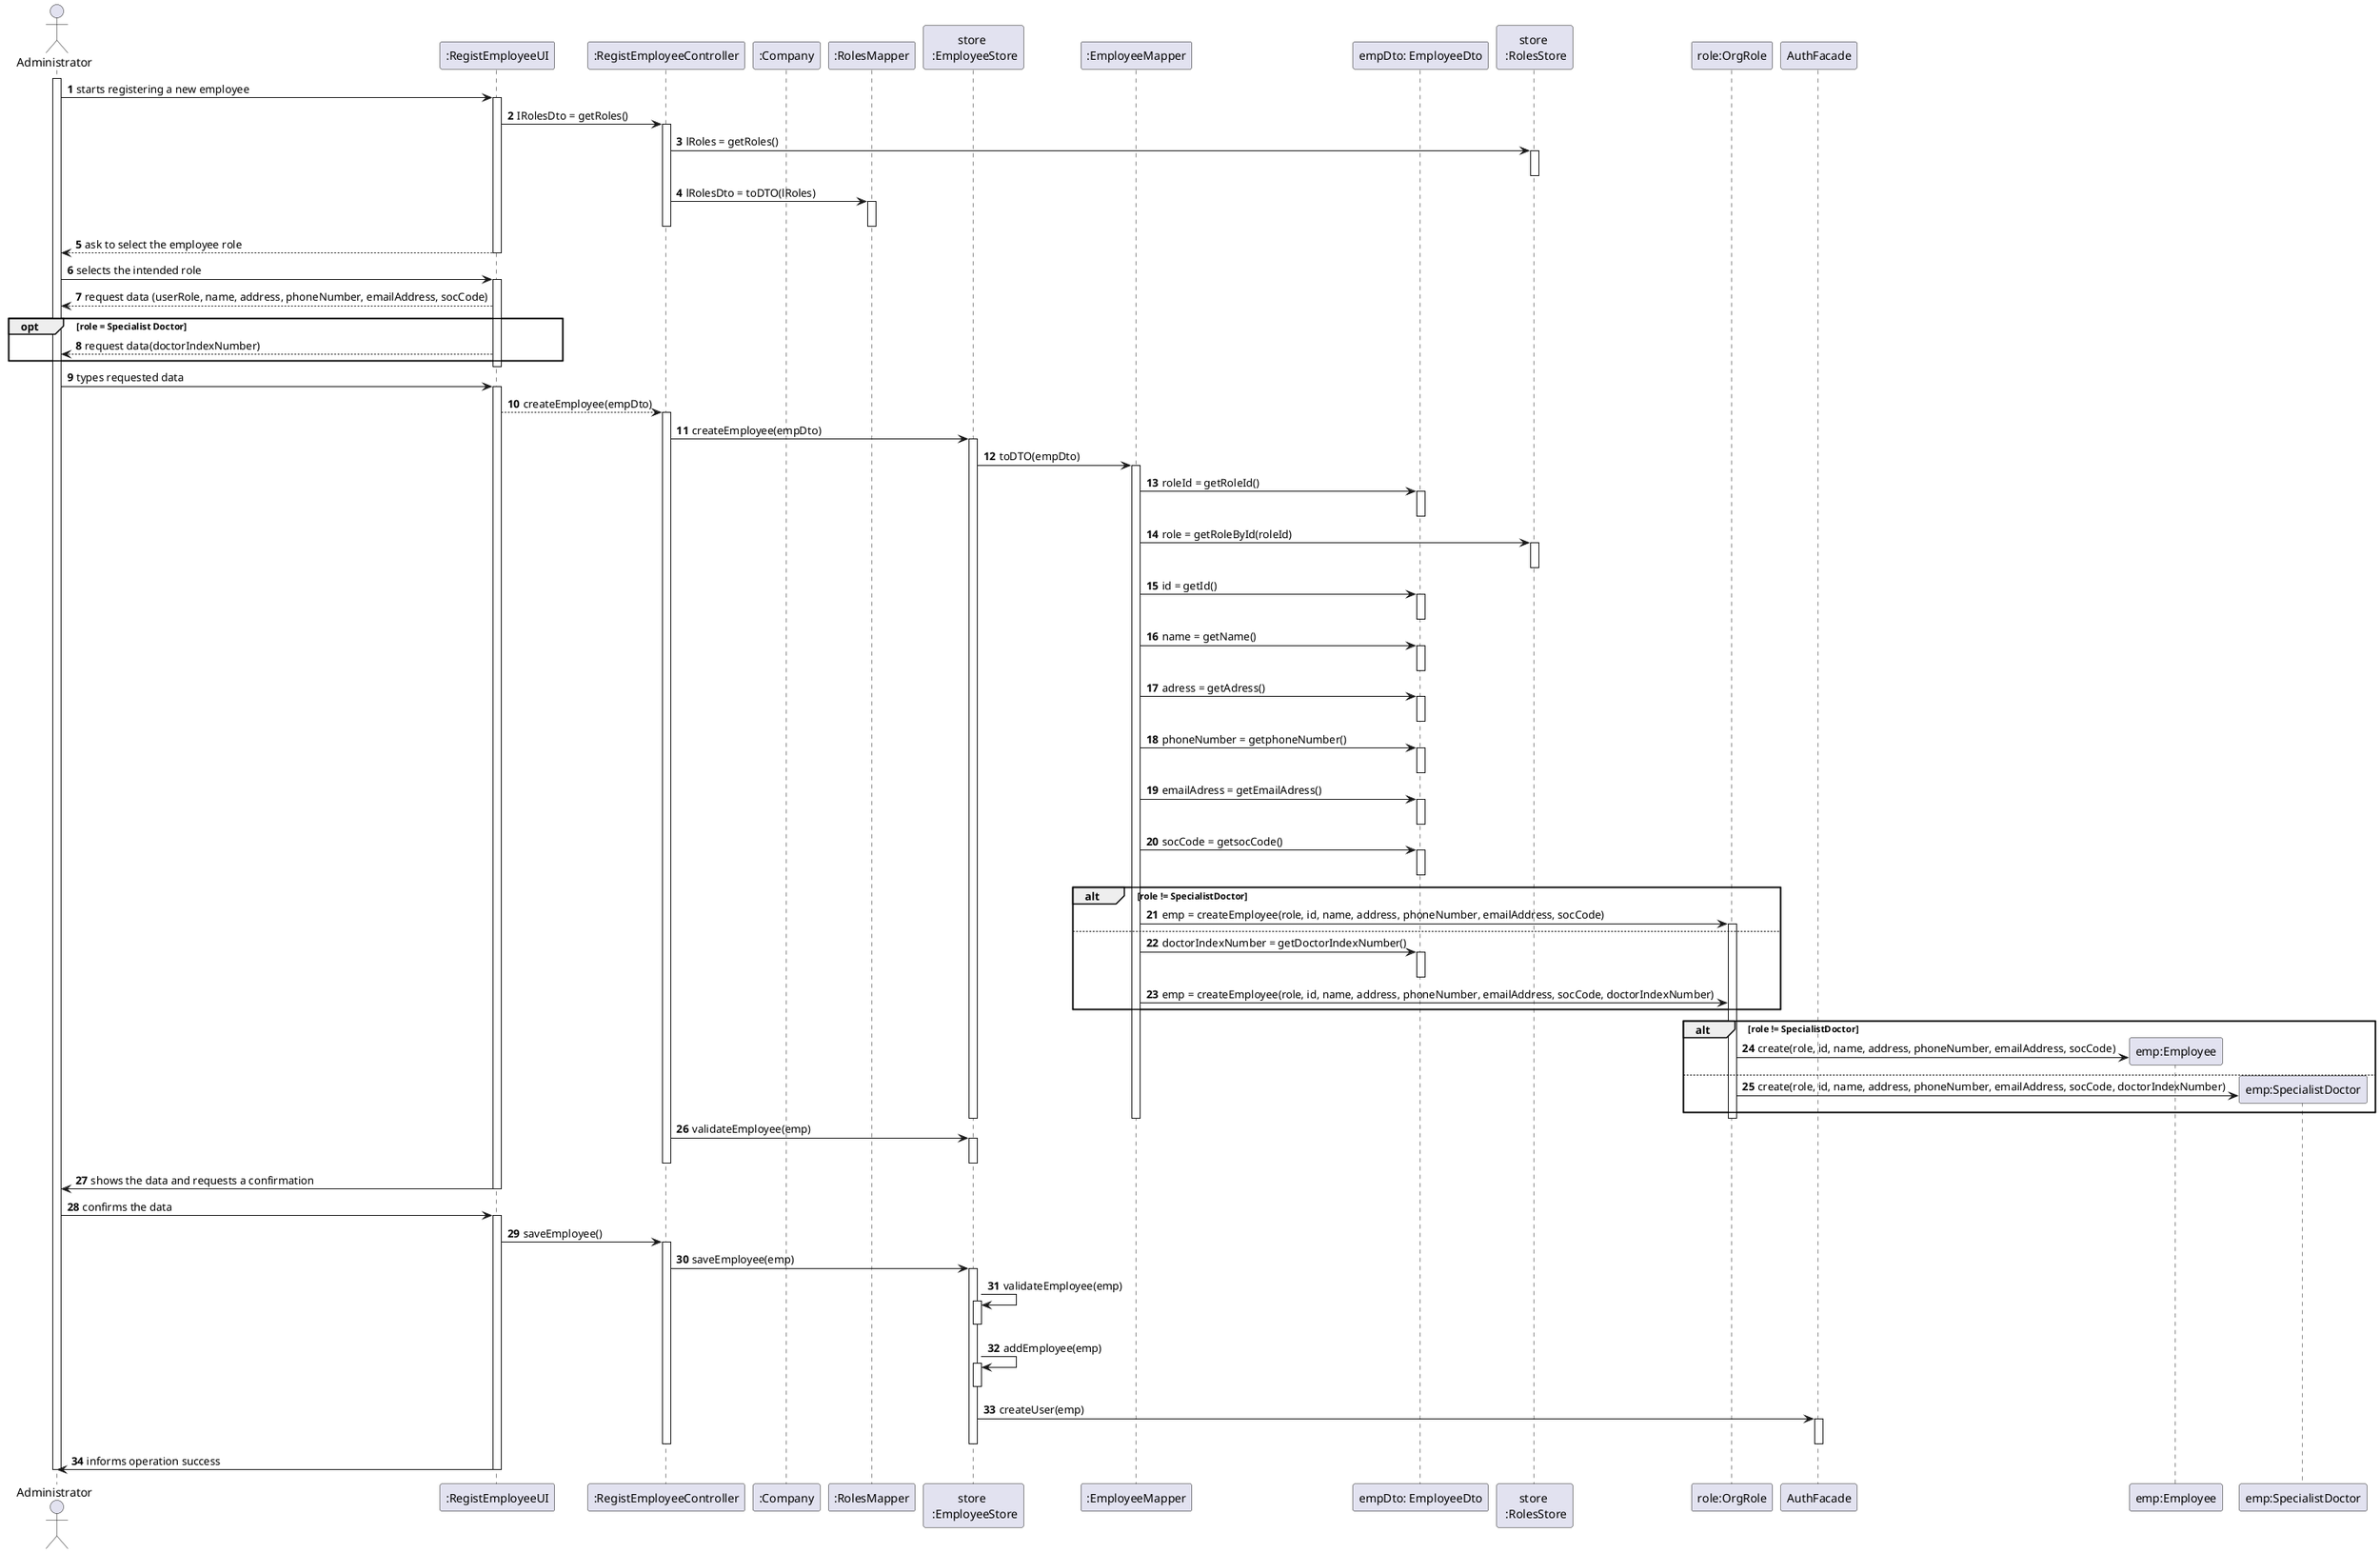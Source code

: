 @startuml
actor Administrator as Adm
participant ":RegistEmployeeUI" as Interface
participant ":RegistEmployeeController" as Controller
participant ":Company" as Company
participant ":RolesMapper" as RolesMapper
participant "store \n :EmployeeStore" as estore
participant ":EmployeeMapper" as eMapper
participant "empDto: EmployeeDto" as EmployeeDto
participant "store \n :RolesStore" as rstore
participant "role:OrgRole" as OrgRole
participant "AuthFacade" as AuthFacade
 
 
autonumber
activate Adm
Adm -> Interface: starts registering a new employee
activate Interface
Interface -> Controller: IRolesDto = getRoles()
activate Controller
Controller -> rstore: lRoles = getRoles()
activate rstore
deactivate rstore
Controller -> RolesMapper: lRolesDto = toDTO(lRoles)
activate RolesMapper
deactivate RolesMapper
deactivate Controller
Interface --> Adm: ask to select the employee role
deactivate Interface
Adm -> Interface: selects the intended role
activate Interface
Interface --> Adm: request data (userRole, name, address, phoneNumber, emailAddress, socCode)
opt role = Specialist Doctor
    Interface --> Adm: request data(doctorIndexNumber)
end
deactivate Interface
 
 
Adm -> Interface: types requested data
activate Interface
Interface --> Controller: createEmployee(empDto)
activate Controller
Controller -> estore: createEmployee(empDto)
activate estore
estore -> eMapper: toDTO(empDto)
activate eMapper
eMapper -> EmployeeDto: roleId = getRoleId()
activate EmployeeDto
deactivate EmployeeDto
eMapper -> rstore: role = getRoleById(roleId)
activate rstore
deactivate rstore
eMapper -> EmployeeDto: id = getId()
activate EmployeeDto
deactivate EmployeeDto
eMapper -> EmployeeDto: name = getName()
activate EmployeeDto
deactivate EmployeeDto
eMapper -> EmployeeDto: adress = getAdress()
activate EmployeeDto
deactivate EmployeeDto
eMapper -> EmployeeDto: phoneNumber = getphoneNumber()
activate EmployeeDto
deactivate EmployeeDto
eMapper -> EmployeeDto: emailAdress = getEmailAdress()
activate EmployeeDto
deactivate EmployeeDto
eMapper -> EmployeeDto: socCode = getsocCode()
activate EmployeeDto
deactivate EmployeeDto
alt role != SpecialistDoctor
    eMapper -> OrgRole: emp = createEmployee(role, id, name, address, phoneNumber, emailAddress, socCode)
    activate OrgRole
else
    eMapper -> EmployeeDto: doctorIndexNumber = getDoctorIndexNumber()
    activate EmployeeDto
    deactivate EmployeeDto
    eMapper -> OrgRole: emp = createEmployee(role, id, name, address, phoneNumber, emailAddress, socCode, doctorIndexNumber)
end
alt role != SpecialistDoctor
    create "emp:Employee" as Employee
    OrgRole -> Employee: create(role, id, name, address, phoneNumber, emailAddress, socCode)
else
    create "emp:SpecialistDoctor" as Doctor
    OrgRole -> Doctor:create(role, id, name, address, phoneNumber, emailAddress, socCode, doctorIndexNumber)
end
deactivate eMapper
deactivate OrgRole
deactivate estore
Controller -> estore: validateEmployee(emp)
activate estore
deactivate estore
deactivate Controller

Interface -> Adm: shows the data and requests a confirmation
deactivate Interface
Adm -> Interface: confirms the data

activate Interface
Interface -> Controller: saveEmployee()
activate Controller
Controller -> estore: saveEmployee(emp)
activate estore
estore -> estore: validateEmployee(emp)
activate estore
deactivate estore
estore -> estore: addEmployee(emp)
activate estore
deactivate estore
estore -> AuthFacade: createUser(emp)
activate AuthFacade
deactivate AuthFacade
deactivate estore
deactivate Controller
Interface -> Adm: informs operation success
deactivate Interface
deactivate Adm
@enduml